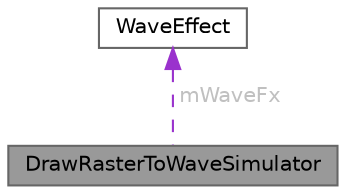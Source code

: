 digraph "DrawRasterToWaveSimulator"
{
 // INTERACTIVE_SVG=YES
 // LATEX_PDF_SIZE
  bgcolor="transparent";
  edge [fontname=Helvetica,fontsize=10,labelfontname=Helvetica,labelfontsize=10];
  node [fontname=Helvetica,fontsize=10,shape=box,height=0.2,width=0.4];
  Node1 [id="Node000001",label="DrawRasterToWaveSimulator",height=0.2,width=0.4,color="gray40", fillcolor="grey60", style="filled", fontcolor="black",tooltip=" "];
  Node2 -> Node1 [id="edge1_Node000001_Node000002",dir="back",color="darkorchid3",style="dashed",tooltip=" ",label=" mWaveFx",fontcolor="grey" ];
  Node2 [id="Node000002",label="WaveEffect",height=0.2,width=0.4,color="gray40", fillcolor="white", style="filled",URL="$d6/def/struct_wave_effect.html",tooltip=" "];
}
